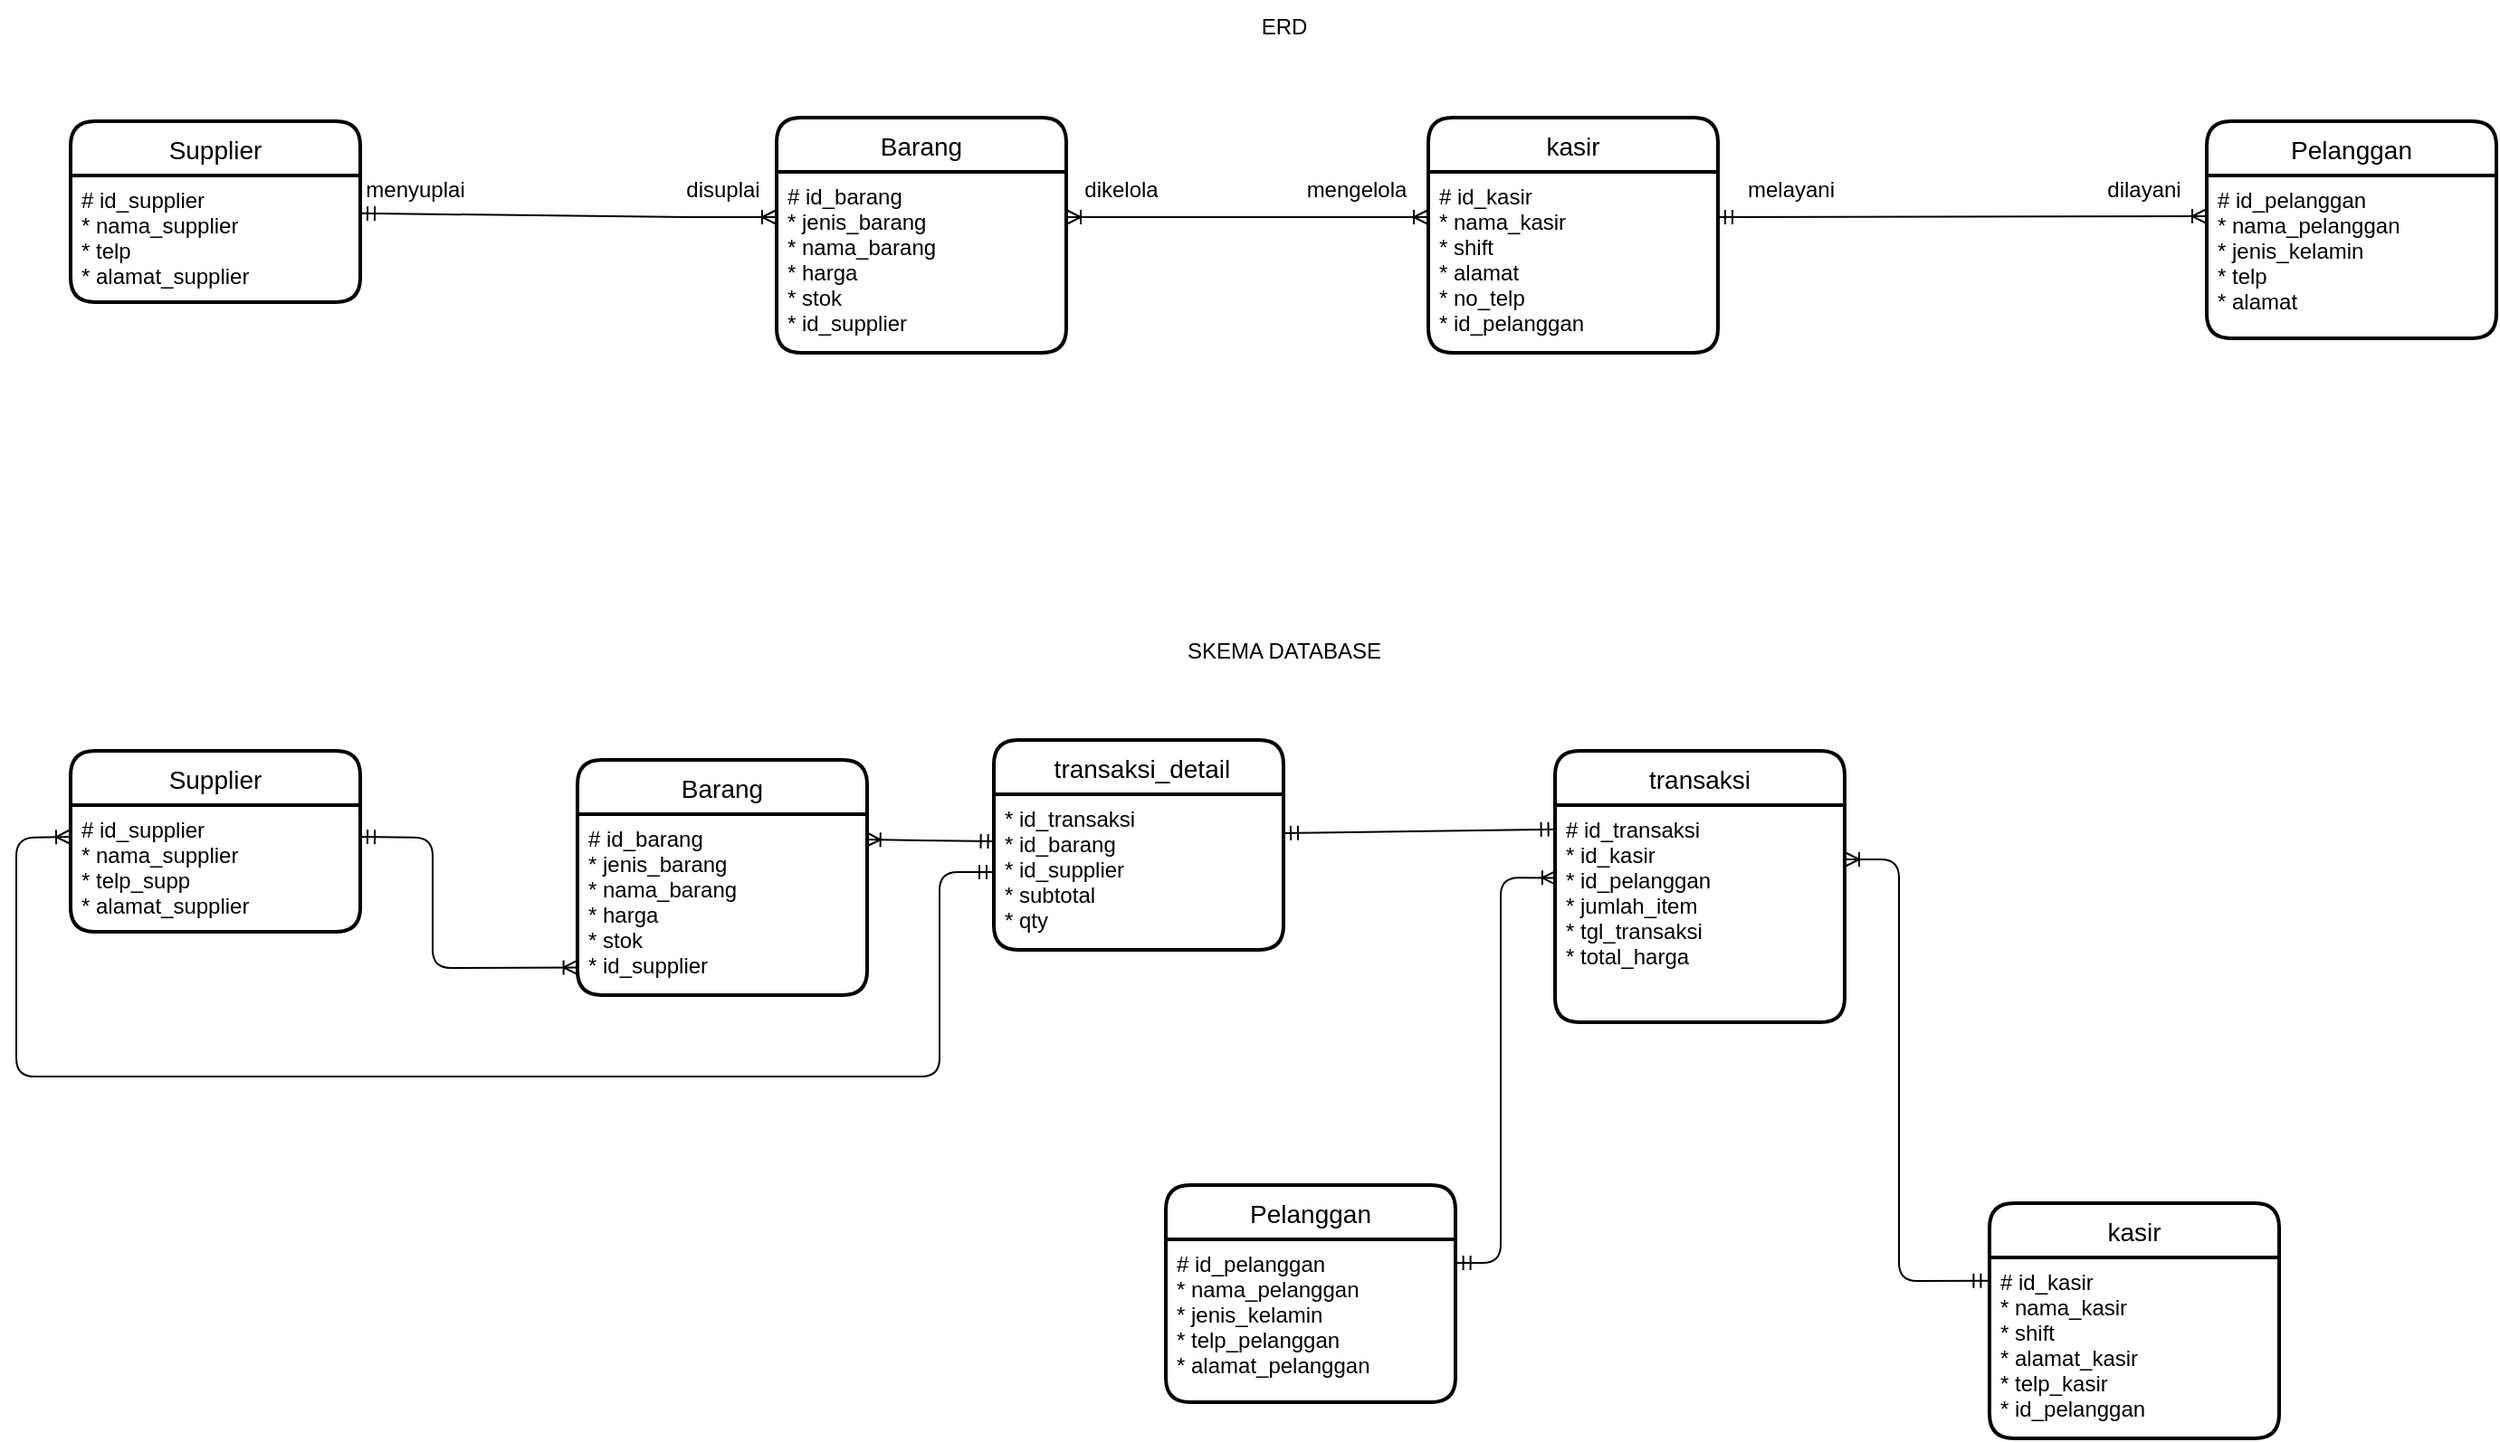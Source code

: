 <mxfile>
    <diagram id="9awVjqYLx3EmJhXR3-IW" name="Page-1">
        <mxGraphModel dx="2201" dy="773" grid="1" gridSize="10" guides="1" tooltips="1" connect="1" arrows="1" fold="1" page="1" pageScale="1" pageWidth="850" pageHeight="1100" math="0" shadow="0">
            <root>
                <mxCell id="0"/>
                <mxCell id="1" parent="0"/>
                <mxCell id="2" value="kasir" style="swimlane;childLayout=stackLayout;horizontal=1;startSize=30;horizontalStack=0;rounded=1;fontSize=14;fontStyle=0;strokeWidth=2;resizeParent=0;resizeLast=1;shadow=0;dashed=0;align=center;fontFamily=Helvetica;fontColor=default;" parent="1" vertex="1">
                    <mxGeometry x="440" y="400" width="160" height="130" as="geometry"/>
                </mxCell>
                <mxCell id="3" value="# id_kasir&#10;* nama_kasir&#10;* shift&#10;* alamat&#10;* no_telp&#10;* id_pelanggan" style="align=left;strokeColor=none;fillColor=none;spacingLeft=4;fontSize=12;verticalAlign=top;resizable=0;rotatable=0;part=1;fontFamily=Helvetica;fontColor=default;rounded=1;" parent="2" vertex="1">
                    <mxGeometry y="30" width="160" height="100" as="geometry"/>
                </mxCell>
                <mxCell id="4" value="Pelanggan" style="swimlane;childLayout=stackLayout;horizontal=1;startSize=30;horizontalStack=0;rounded=1;fontSize=14;fontStyle=0;strokeWidth=2;resizeParent=0;resizeLast=1;shadow=0;dashed=0;align=center;fontFamily=Helvetica;fontColor=default;" parent="1" vertex="1">
                    <mxGeometry x="870" y="402" width="160" height="120" as="geometry"/>
                </mxCell>
                <mxCell id="5" value="# id_pelanggan&#10;* nama_pelanggan&#10;* jenis_kelamin&#10;* telp&#10;* alamat" style="align=left;strokeColor=none;fillColor=none;spacingLeft=4;fontSize=12;verticalAlign=top;resizable=0;rotatable=0;part=1;fontFamily=Helvetica;fontColor=default;rounded=1;" parent="4" vertex="1">
                    <mxGeometry y="30" width="160" height="90" as="geometry"/>
                </mxCell>
                <mxCell id="35" style="edgeStyle=none;html=1;entryX=0;entryY=0.25;entryDx=0;entryDy=0;endArrow=ERoneToMany;endFill=0;startArrow=ERmandOne;startFill=0;" parent="1" source="7" target="11" edge="1">
                    <mxGeometry relative="1" as="geometry">
                        <Array as="points">
                            <mxPoint x="30" y="455"/>
                        </Array>
                    </mxGeometry>
                </mxCell>
                <mxCell id="7" value="Supplier" style="swimlane;childLayout=stackLayout;horizontal=1;startSize=30;horizontalStack=0;rounded=1;fontSize=14;fontStyle=0;strokeWidth=2;resizeParent=0;resizeLast=1;shadow=0;dashed=0;align=center;fontFamily=Helvetica;fontColor=default;" parent="1" vertex="1">
                    <mxGeometry x="-310" y="402" width="160" height="100" as="geometry"/>
                </mxCell>
                <mxCell id="8" value="# id_supplier&#10;* nama_supplier&#10;* telp&#10;* alamat_supplier" style="align=left;strokeColor=none;fillColor=none;spacingLeft=4;fontSize=12;verticalAlign=top;resizable=0;rotatable=0;part=1;fontFamily=Helvetica;fontColor=default;rounded=1;" parent="7" vertex="1">
                    <mxGeometry y="30" width="160" height="70" as="geometry"/>
                </mxCell>
                <mxCell id="9" style="edgeStyle=orthogonalEdgeStyle;shape=connector;rounded=1;html=1;exitX=0.25;exitY=0;exitDx=0;exitDy=0;entryX=0.174;entryY=0;entryDx=0;entryDy=0;entryPerimeter=0;labelBackgroundColor=default;strokeColor=default;fontFamily=Helvetica;fontSize=11;fontColor=default;endArrow=none;endFill=0;" parent="7" source="8" target="8" edge="1">
                    <mxGeometry relative="1" as="geometry"/>
                </mxCell>
                <mxCell id="38" style="edgeStyle=none;html=1;entryX=0;entryY=0.25;entryDx=0;entryDy=0;endArrow=ERoneToMany;endFill=0;exitX=1;exitY=0.25;exitDx=0;exitDy=0;startArrow=ERoneToMany;startFill=0;" parent="1" source="11" target="3" edge="1">
                    <mxGeometry relative="1" as="geometry"/>
                </mxCell>
                <mxCell id="10" value="Barang" style="swimlane;childLayout=stackLayout;horizontal=1;startSize=30;horizontalStack=0;rounded=1;fontSize=14;fontStyle=0;strokeWidth=2;resizeParent=0;resizeLast=1;shadow=0;dashed=0;align=center;fontFamily=Helvetica;fontColor=default;" parent="1" vertex="1">
                    <mxGeometry x="80" y="400" width="160" height="130" as="geometry"/>
                </mxCell>
                <mxCell id="11" value="# id_barang&#10;* jenis_barang&#10;* nama_barang&#10;* harga&#10;* stok&#10;* id_supplier" style="align=left;strokeColor=none;fillColor=none;spacingLeft=4;fontSize=12;verticalAlign=top;resizable=0;rotatable=0;part=1;fontFamily=Helvetica;fontColor=default;rounded=1;" parent="10" vertex="1">
                    <mxGeometry y="30" width="160" height="100" as="geometry"/>
                </mxCell>
                <mxCell id="20" value="transaksi" style="swimlane;childLayout=stackLayout;horizontal=1;startSize=30;horizontalStack=0;rounded=1;fontSize=14;fontStyle=0;strokeWidth=2;resizeParent=0;resizeLast=1;shadow=0;dashed=0;align=center;fontFamily=Helvetica;fontColor=default;" parent="1" vertex="1">
                    <mxGeometry x="510" y="750" width="160" height="150" as="geometry"/>
                </mxCell>
                <mxCell id="21" value="# id_transaksi&#10;* id_kasir&#10;* id_pelanggan&#10;* jumlah_item&#10;* tgl_transaksi&#10;* total_harga" style="align=left;strokeColor=none;fillColor=none;spacingLeft=4;fontSize=12;verticalAlign=top;resizable=0;rotatable=0;part=1;fontFamily=Helvetica;fontColor=default;rounded=1;" parent="20" vertex="1">
                    <mxGeometry y="30" width="160" height="120" as="geometry"/>
                </mxCell>
                <mxCell id="39" style="edgeStyle=none;html=1;endArrow=ERoneToMany;endFill=0;exitX=1;exitY=0.25;exitDx=0;exitDy=0;entryX=0;entryY=0.25;entryDx=0;entryDy=0;startArrow=ERmandOne;startFill=0;" parent="1" source="3" target="5" edge="1">
                    <mxGeometry relative="1" as="geometry">
                        <mxPoint x="760" y="490" as="targetPoint"/>
                    </mxGeometry>
                </mxCell>
                <mxCell id="41" value="menyuplai" style="text;html=1;align=center;verticalAlign=middle;resizable=0;points=[];autosize=1;strokeColor=none;fillColor=none;" parent="1" vertex="1">
                    <mxGeometry x="-160" y="425" width="80" height="30" as="geometry"/>
                </mxCell>
                <mxCell id="42" value="disuplai" style="text;html=1;align=center;verticalAlign=middle;resizable=0;points=[];autosize=1;strokeColor=none;fillColor=none;" parent="1" vertex="1">
                    <mxGeometry x="20" y="425" width="60" height="30" as="geometry"/>
                </mxCell>
                <mxCell id="43" value="dikelola" style="text;html=1;align=center;verticalAlign=middle;resizable=0;points=[];autosize=1;strokeColor=none;fillColor=none;" parent="1" vertex="1">
                    <mxGeometry x="240" y="425" width="60" height="30" as="geometry"/>
                </mxCell>
                <mxCell id="44" value="mengelola" style="text;html=1;align=center;verticalAlign=middle;resizable=0;points=[];autosize=1;strokeColor=none;fillColor=none;" parent="1" vertex="1">
                    <mxGeometry x="360" y="425" width="80" height="30" as="geometry"/>
                </mxCell>
                <mxCell id="45" value="melayani" style="text;html=1;align=center;verticalAlign=middle;resizable=0;points=[];autosize=1;strokeColor=none;fillColor=none;" parent="1" vertex="1">
                    <mxGeometry x="605" y="425" width="70" height="30" as="geometry"/>
                </mxCell>
                <mxCell id="46" value="dilayani" style="text;html=1;align=center;verticalAlign=middle;resizable=0;points=[];autosize=1;strokeColor=none;fillColor=none;" parent="1" vertex="1">
                    <mxGeometry x="805" y="425" width="60" height="30" as="geometry"/>
                </mxCell>
                <mxCell id="47" value="ERD" style="text;html=1;align=center;verticalAlign=middle;resizable=0;points=[];autosize=1;strokeColor=none;fillColor=none;" parent="1" vertex="1">
                    <mxGeometry x="335" y="335" width="50" height="30" as="geometry"/>
                </mxCell>
                <mxCell id="48" value="SKEMA DATABASE" style="text;html=1;align=center;verticalAlign=middle;resizable=0;points=[];autosize=1;strokeColor=none;fillColor=none;" parent="1" vertex="1">
                    <mxGeometry x="295" y="680" width="130" height="30" as="geometry"/>
                </mxCell>
                <mxCell id="64" value="Supplier" style="swimlane;childLayout=stackLayout;horizontal=1;startSize=30;horizontalStack=0;rounded=1;fontSize=14;fontStyle=0;strokeWidth=2;resizeParent=0;resizeLast=1;shadow=0;dashed=0;align=center;fontFamily=Helvetica;fontColor=default;" parent="1" vertex="1">
                    <mxGeometry x="-310" y="750" width="160" height="100" as="geometry"/>
                </mxCell>
                <mxCell id="65" value="# id_supplier&#10;* nama_supplier&#10;* telp_supp&#10;* alamat_supplier" style="align=left;strokeColor=none;fillColor=none;spacingLeft=4;fontSize=12;verticalAlign=top;resizable=0;rotatable=0;part=1;fontFamily=Helvetica;fontColor=default;rounded=1;" parent="64" vertex="1">
                    <mxGeometry y="30" width="160" height="70" as="geometry"/>
                </mxCell>
                <mxCell id="66" style="edgeStyle=orthogonalEdgeStyle;shape=connector;rounded=1;html=1;exitX=0.25;exitY=0;exitDx=0;exitDy=0;entryX=0.174;entryY=0;entryDx=0;entryDy=0;entryPerimeter=0;labelBackgroundColor=default;strokeColor=default;fontFamily=Helvetica;fontSize=11;fontColor=default;endArrow=none;endFill=0;" parent="64" source="65" target="65" edge="1">
                    <mxGeometry relative="1" as="geometry"/>
                </mxCell>
                <mxCell id="76" style="edgeStyle=none;html=1;entryX=0.005;entryY=0.303;entryDx=0;entryDy=0;entryPerimeter=0;startArrow=ERoneToMany;startFill=0;endArrow=ERmandOne;endFill=0;exitX=0.996;exitY=0.13;exitDx=0;exitDy=0;exitPerimeter=0;" parent="1" target="71" edge="1">
                    <mxGeometry relative="1" as="geometry">
                        <mxPoint x="129.36" y="799" as="sourcePoint"/>
                        <mxPoint x="220" y="811.03" as="targetPoint"/>
                    </mxGeometry>
                </mxCell>
                <mxCell id="67" value="Barang" style="swimlane;childLayout=stackLayout;horizontal=1;startSize=30;horizontalStack=0;rounded=1;fontSize=14;fontStyle=0;strokeWidth=2;resizeParent=0;resizeLast=1;shadow=0;dashed=0;align=center;fontFamily=Helvetica;fontColor=default;" parent="1" vertex="1">
                    <mxGeometry x="-30" y="755" width="160" height="130" as="geometry"/>
                </mxCell>
                <mxCell id="68" value="# id_barang&#10;* jenis_barang&#10;* nama_barang&#10;* harga&#10;* stok&#10;* id_supplier" style="align=left;strokeColor=none;fillColor=none;spacingLeft=4;fontSize=12;verticalAlign=top;resizable=0;rotatable=0;part=1;fontFamily=Helvetica;fontColor=default;rounded=1;" parent="67" vertex="1">
                    <mxGeometry y="30" width="160" height="100" as="geometry"/>
                </mxCell>
                <mxCell id="69" style="edgeStyle=none;html=1;exitX=1;exitY=0.25;exitDx=0;exitDy=0;startArrow=ERmandOne;startFill=0;endArrow=ERoneToMany;endFill=0;entryX=0.002;entryY=0.847;entryDx=0;entryDy=0;entryPerimeter=0;" parent="1" source="65" target="68" edge="1">
                    <mxGeometry relative="1" as="geometry">
                        <mxPoint x="-20" y="870" as="targetPoint"/>
                        <Array as="points">
                            <mxPoint x="-110" y="798"/>
                            <mxPoint x="-110" y="870"/>
                        </Array>
                    </mxGeometry>
                </mxCell>
                <mxCell id="70" value=" transaksi_detail" style="swimlane;childLayout=stackLayout;horizontal=1;startSize=30;horizontalStack=0;rounded=1;fontSize=14;fontStyle=0;strokeWidth=2;resizeParent=0;resizeLast=1;shadow=0;dashed=0;align=center;fontFamily=Helvetica;fontColor=default;" parent="1" vertex="1">
                    <mxGeometry x="200" y="744" width="160" height="116" as="geometry"/>
                </mxCell>
                <mxCell id="71" value="* id_transaksi&#10;* id_barang&#10;* id_supplier&#10;* subtotal&#10;* qty" style="align=left;strokeColor=none;fillColor=none;spacingLeft=4;fontSize=12;verticalAlign=top;resizable=0;rotatable=0;part=1;fontFamily=Helvetica;fontColor=default;rounded=1;" parent="70" vertex="1">
                    <mxGeometry y="30" width="160" height="86" as="geometry"/>
                </mxCell>
                <mxCell id="72" value="kasir" style="swimlane;childLayout=stackLayout;horizontal=1;startSize=30;horizontalStack=0;rounded=1;fontSize=14;fontStyle=0;strokeWidth=2;resizeParent=0;resizeLast=1;shadow=0;dashed=0;align=center;fontFamily=Helvetica;fontColor=default;" parent="1" vertex="1">
                    <mxGeometry x="750" y="1000" width="160" height="130" as="geometry"/>
                </mxCell>
                <mxCell id="73" value="# id_kasir&#10;* nama_kasir&#10;* shift&#10;* alamat_kasir&#10;* telp_kasir&#10;* id_pelanggan" style="align=left;strokeColor=none;fillColor=none;spacingLeft=4;fontSize=12;verticalAlign=top;resizable=0;rotatable=0;part=1;fontFamily=Helvetica;fontColor=default;rounded=1;" parent="72" vertex="1">
                    <mxGeometry y="30" width="160" height="100" as="geometry"/>
                </mxCell>
                <mxCell id="74" value="Pelanggan" style="swimlane;childLayout=stackLayout;horizontal=1;startSize=30;horizontalStack=0;rounded=1;fontSize=14;fontStyle=0;strokeWidth=2;resizeParent=0;resizeLast=1;shadow=0;dashed=0;align=center;fontFamily=Helvetica;fontColor=default;" parent="1" vertex="1">
                    <mxGeometry x="295" y="990" width="160" height="120" as="geometry"/>
                </mxCell>
                <mxCell id="75" value="# id_pelanggan&#10;* nama_pelanggan&#10;* jenis_kelamin&#10;* telp_pelanggan&#10;* alamat_pelanggan" style="align=left;strokeColor=none;fillColor=none;spacingLeft=4;fontSize=12;verticalAlign=top;resizable=0;rotatable=0;part=1;fontFamily=Helvetica;fontColor=default;rounded=1;" parent="74" vertex="1">
                    <mxGeometry y="30" width="160" height="90" as="geometry"/>
                </mxCell>
                <mxCell id="78" style="edgeStyle=none;html=1;exitX=1;exitY=0.25;exitDx=0;exitDy=0;entryX=0.002;entryY=0.111;entryDx=0;entryDy=0;entryPerimeter=0;startArrow=ERmandOne;startFill=0;endArrow=ERmandOne;endFill=0;" parent="1" source="71" target="21" edge="1">
                    <mxGeometry relative="1" as="geometry"/>
                </mxCell>
                <mxCell id="79" style="edgeStyle=none;html=1;entryX=0.006;entryY=0.335;entryDx=0;entryDy=0;entryPerimeter=0;startArrow=ERmandOne;startFill=0;endArrow=ERoneToMany;endFill=0;exitX=1.002;exitY=0.144;exitDx=0;exitDy=0;exitPerimeter=0;" parent="1" source="75" target="21" edge="1">
                    <mxGeometry relative="1" as="geometry">
                        <Array as="points">
                            <mxPoint x="480" y="1033"/>
                            <mxPoint x="480" y="820"/>
                        </Array>
                    </mxGeometry>
                </mxCell>
                <mxCell id="80" style="edgeStyle=none;html=1;entryX=-0.005;entryY=0.129;entryDx=0;entryDy=0;entryPerimeter=0;startArrow=ERoneToMany;startFill=0;endArrow=ERmandOne;endFill=0;exitX=1;exitY=0.25;exitDx=0;exitDy=0;" parent="1" source="21" target="73" edge="1">
                    <mxGeometry relative="1" as="geometry">
                        <Array as="points">
                            <mxPoint x="700" y="810"/>
                            <mxPoint x="700" y="1043"/>
                        </Array>
                    </mxGeometry>
                </mxCell>
                <mxCell id="81" style="edgeStyle=none;html=1;exitX=0;exitY=0.25;exitDx=0;exitDy=0;entryX=0;entryY=0.5;entryDx=0;entryDy=0;endArrow=ERmandOne;endFill=0;startArrow=ERoneToMany;startFill=0;" edge="1" parent="1" source="65" target="71">
                    <mxGeometry relative="1" as="geometry">
                        <Array as="points">
                            <mxPoint x="-340" y="798"/>
                            <mxPoint x="-340" y="930"/>
                            <mxPoint x="170" y="930"/>
                            <mxPoint x="170" y="817"/>
                        </Array>
                    </mxGeometry>
                </mxCell>
            </root>
        </mxGraphModel>
    </diagram>
</mxfile>